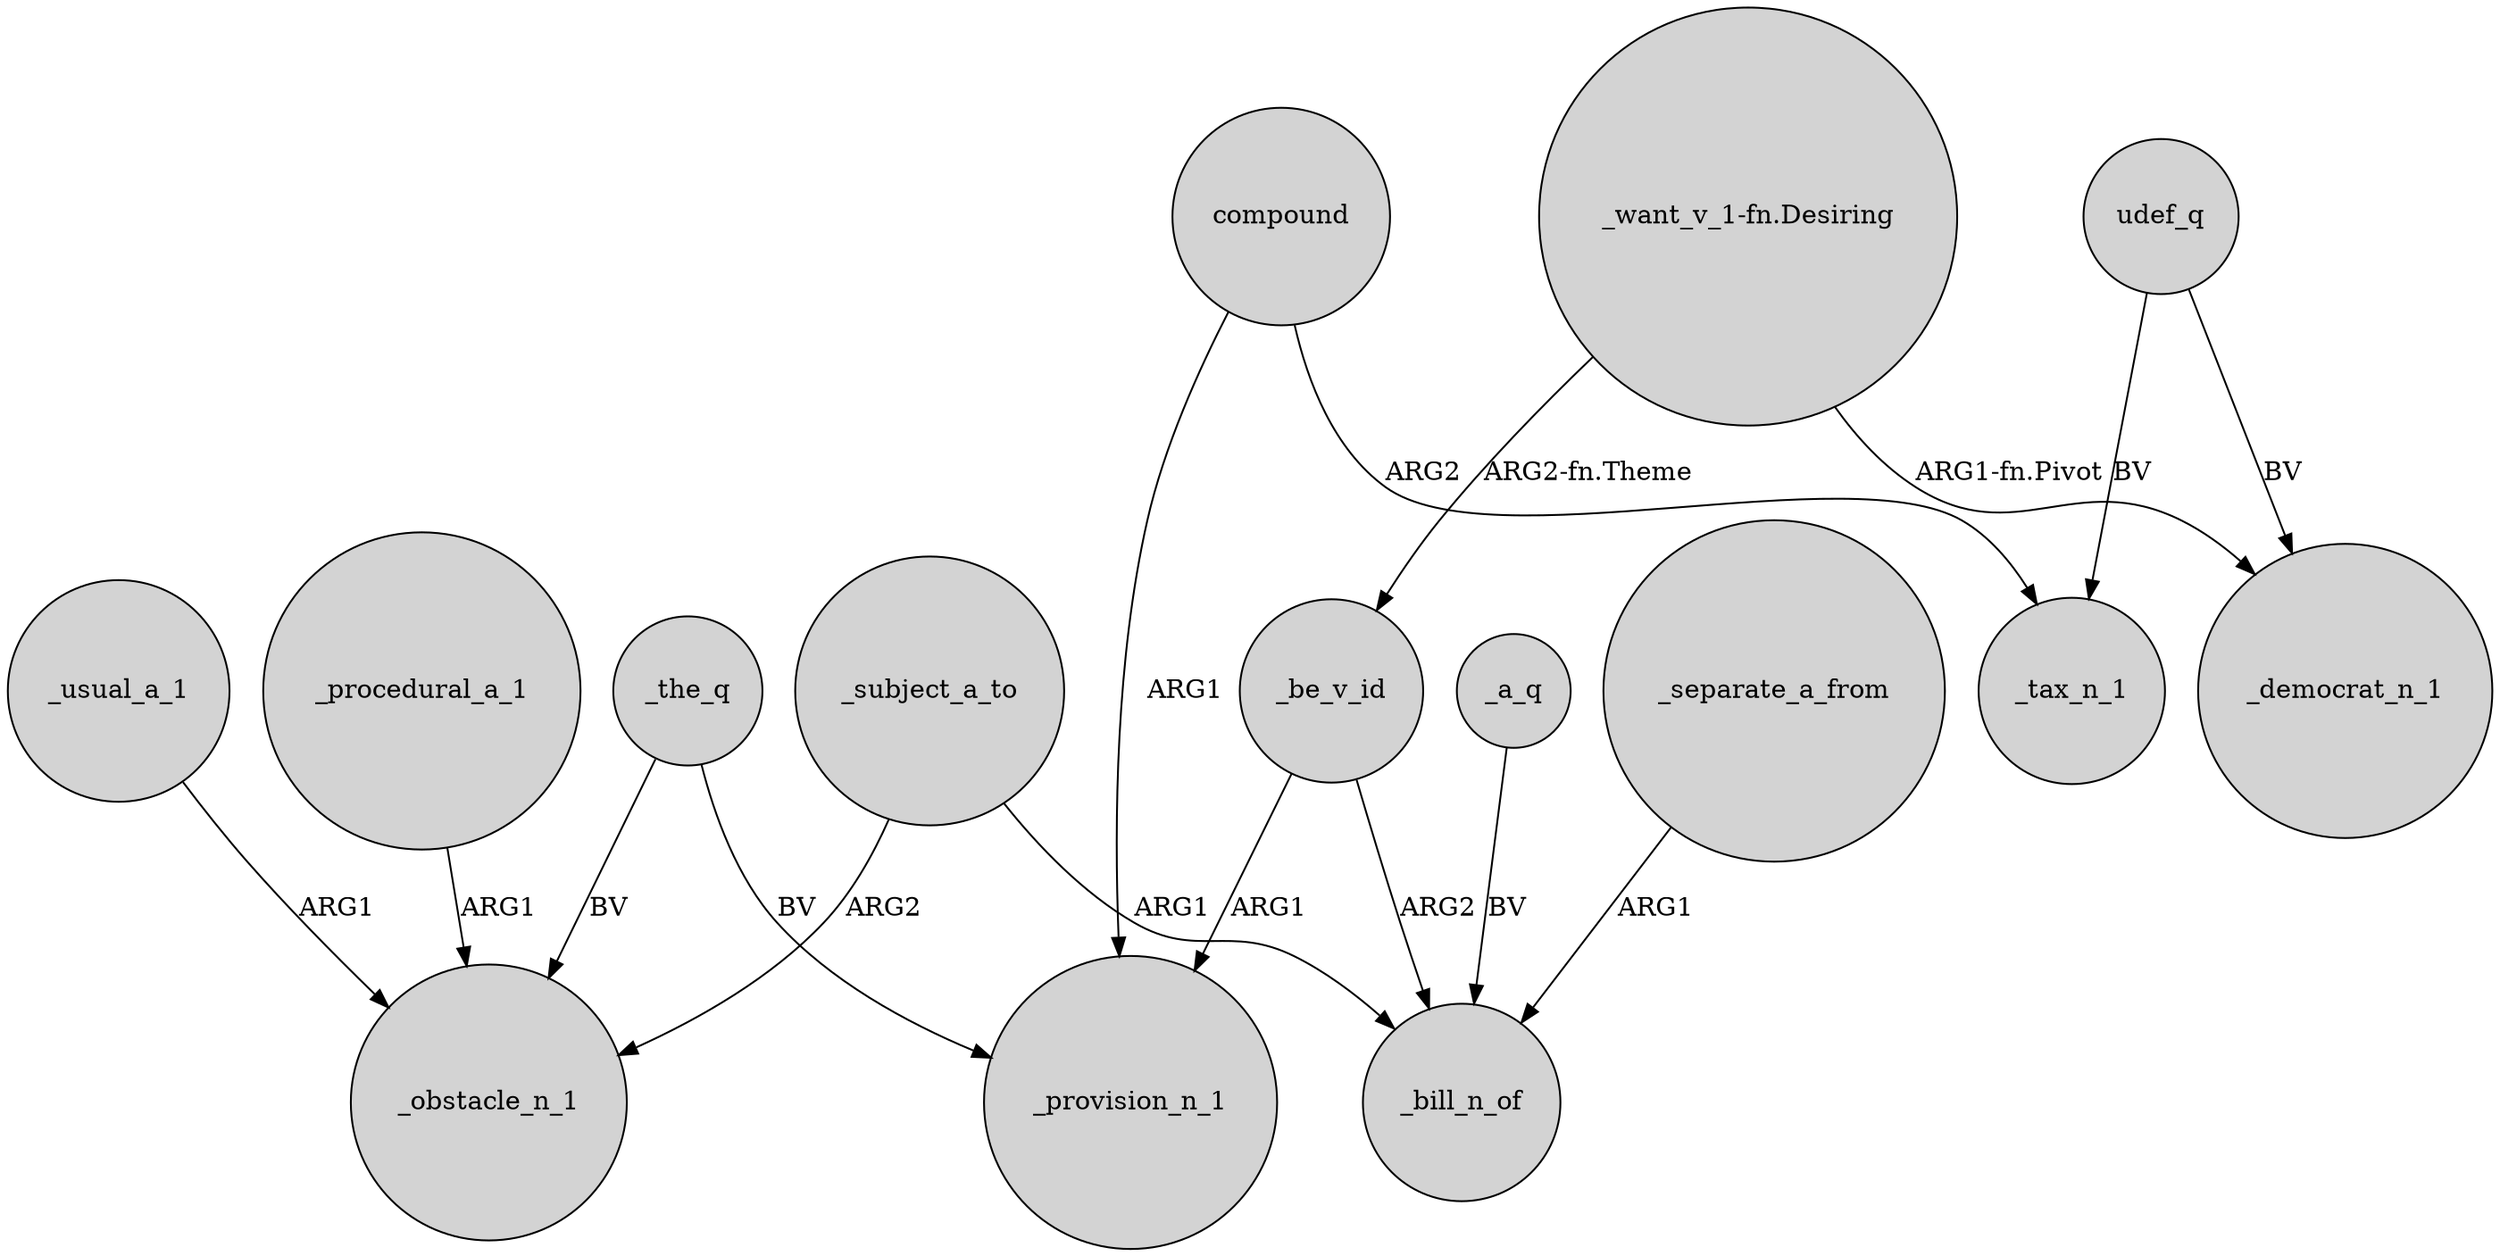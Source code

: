 digraph {
	node [shape=circle style=filled]
	_the_q -> _obstacle_n_1 [label=BV]
	_procedural_a_1 -> _obstacle_n_1 [label=ARG1]
	_subject_a_to -> _obstacle_n_1 [label=ARG2]
	_usual_a_1 -> _obstacle_n_1 [label=ARG1]
	_be_v_id -> _bill_n_of [label=ARG2]
	_separate_a_from -> _bill_n_of [label=ARG1]
	"_want_v_1-fn.Desiring" -> _be_v_id [label="ARG2-fn.Theme"]
	compound -> _tax_n_1 [label=ARG2]
	udef_q -> _democrat_n_1 [label=BV]
	"_want_v_1-fn.Desiring" -> _democrat_n_1 [label="ARG1-fn.Pivot"]
	_a_q -> _bill_n_of [label=BV]
	compound -> _provision_n_1 [label=ARG1]
	_the_q -> _provision_n_1 [label=BV]
	_subject_a_to -> _bill_n_of [label=ARG1]
	_be_v_id -> _provision_n_1 [label=ARG1]
	udef_q -> _tax_n_1 [label=BV]
}
